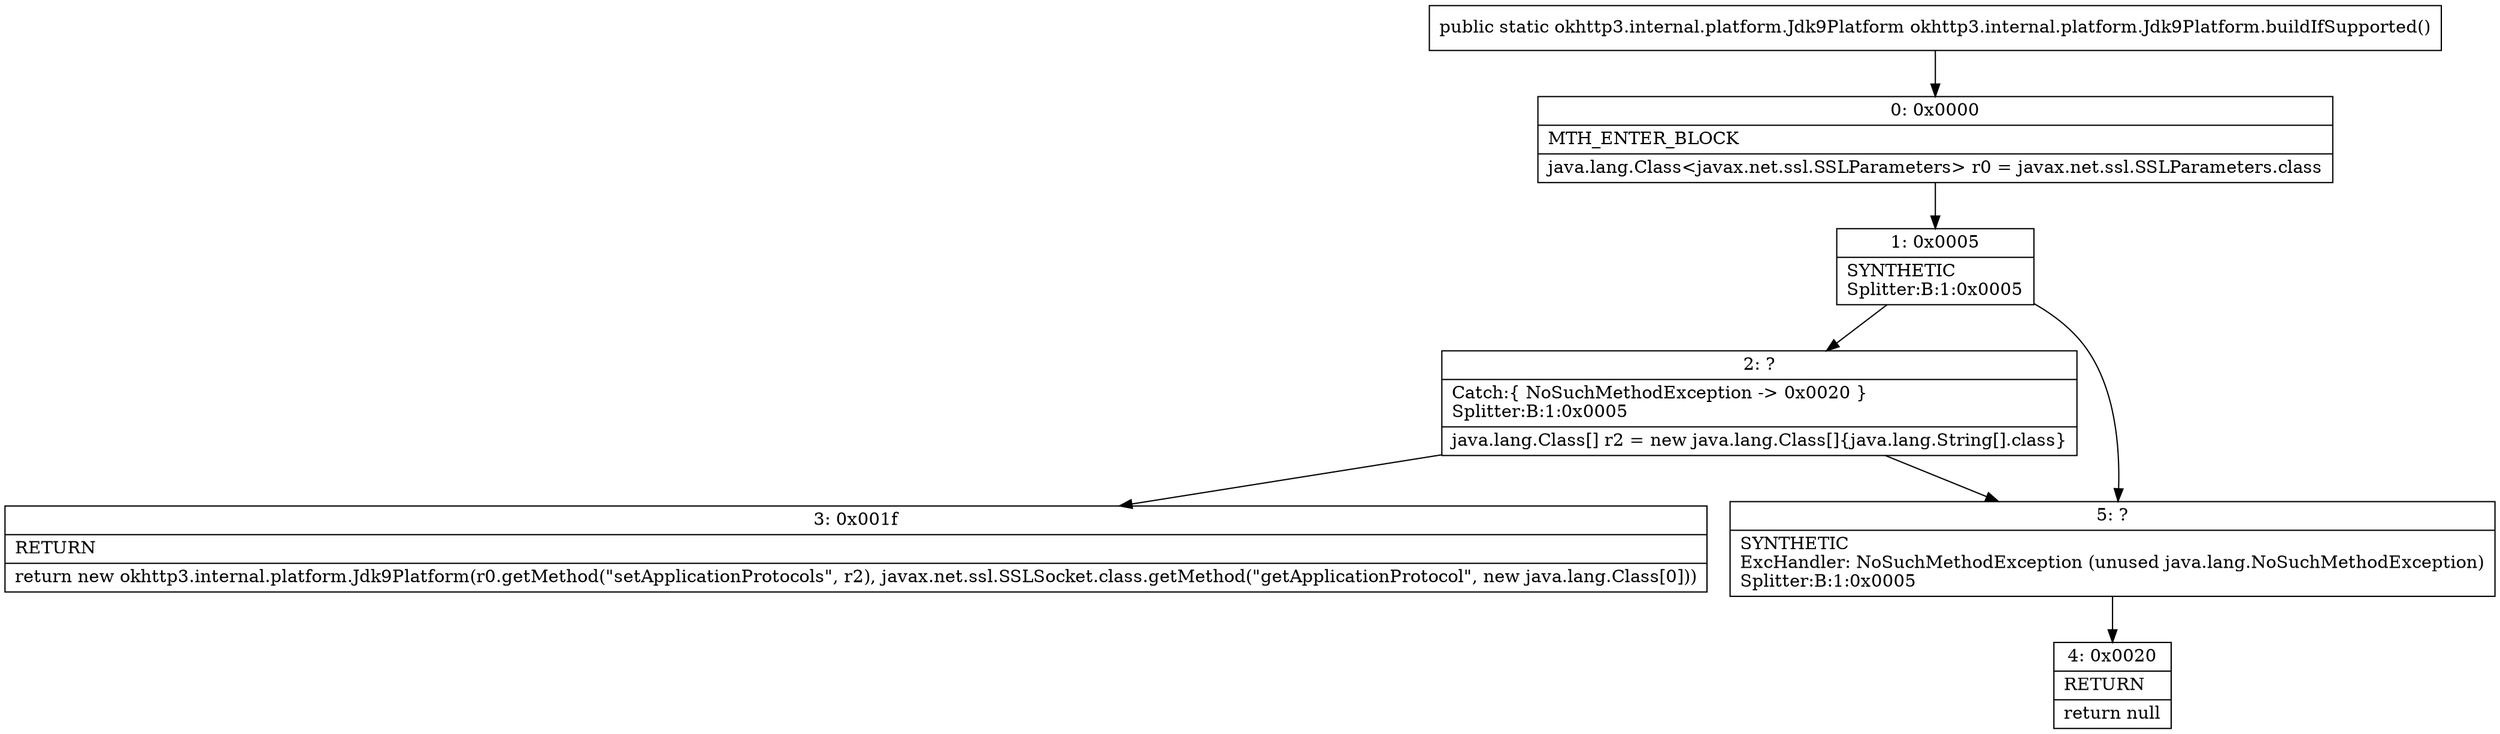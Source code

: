 digraph "CFG forokhttp3.internal.platform.Jdk9Platform.buildIfSupported()Lokhttp3\/internal\/platform\/Jdk9Platform;" {
Node_0 [shape=record,label="{0\:\ 0x0000|MTH_ENTER_BLOCK\l|java.lang.Class\<javax.net.ssl.SSLParameters\> r0 = javax.net.ssl.SSLParameters.class\l}"];
Node_1 [shape=record,label="{1\:\ 0x0005|SYNTHETIC\lSplitter:B:1:0x0005\l}"];
Node_2 [shape=record,label="{2\:\ ?|Catch:\{ NoSuchMethodException \-\> 0x0020 \}\lSplitter:B:1:0x0005\l|java.lang.Class[] r2 = new java.lang.Class[]\{java.lang.String[].class\}\l}"];
Node_3 [shape=record,label="{3\:\ 0x001f|RETURN\l|return new okhttp3.internal.platform.Jdk9Platform(r0.getMethod(\"setApplicationProtocols\", r2), javax.net.ssl.SSLSocket.class.getMethod(\"getApplicationProtocol\", new java.lang.Class[0]))\l}"];
Node_4 [shape=record,label="{4\:\ 0x0020|RETURN\l|return null\l}"];
Node_5 [shape=record,label="{5\:\ ?|SYNTHETIC\lExcHandler: NoSuchMethodException (unused java.lang.NoSuchMethodException)\lSplitter:B:1:0x0005\l}"];
MethodNode[shape=record,label="{public static okhttp3.internal.platform.Jdk9Platform okhttp3.internal.platform.Jdk9Platform.buildIfSupported() }"];
MethodNode -> Node_0;
Node_0 -> Node_1;
Node_1 -> Node_2;
Node_1 -> Node_5;
Node_2 -> Node_3;
Node_2 -> Node_5;
Node_5 -> Node_4;
}

